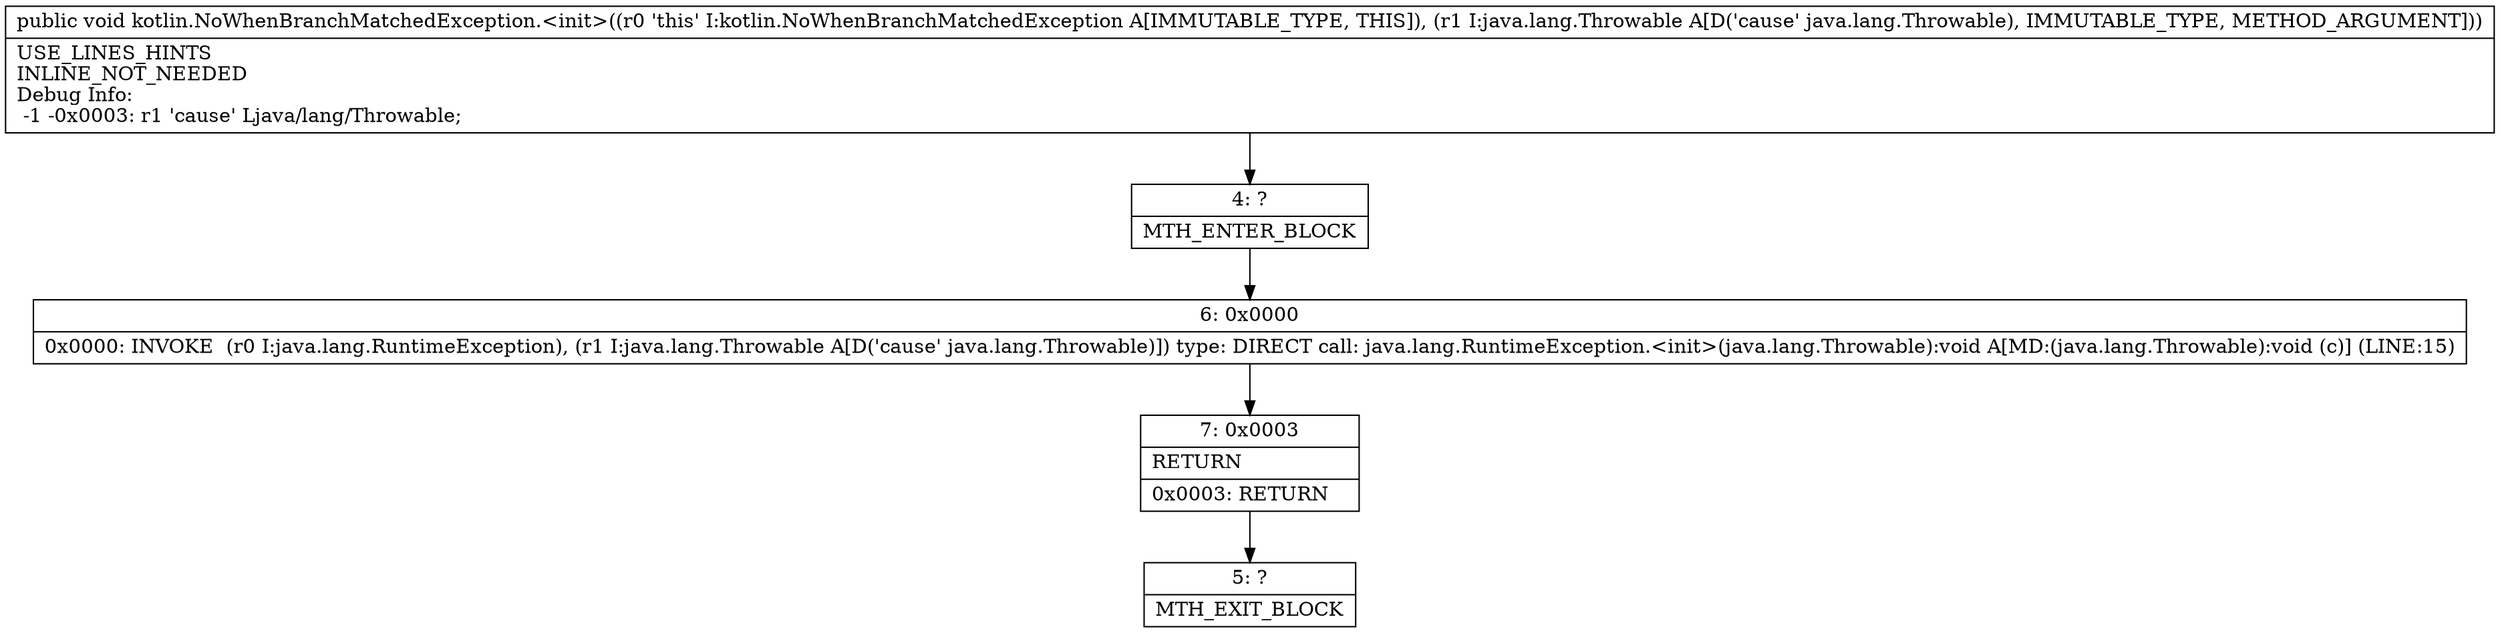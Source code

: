 digraph "CFG forkotlin.NoWhenBranchMatchedException.\<init\>(Ljava\/lang\/Throwable;)V" {
Node_4 [shape=record,label="{4\:\ ?|MTH_ENTER_BLOCK\l}"];
Node_6 [shape=record,label="{6\:\ 0x0000|0x0000: INVOKE  (r0 I:java.lang.RuntimeException), (r1 I:java.lang.Throwable A[D('cause' java.lang.Throwable)]) type: DIRECT call: java.lang.RuntimeException.\<init\>(java.lang.Throwable):void A[MD:(java.lang.Throwable):void (c)] (LINE:15)\l}"];
Node_7 [shape=record,label="{7\:\ 0x0003|RETURN\l|0x0003: RETURN   \l}"];
Node_5 [shape=record,label="{5\:\ ?|MTH_EXIT_BLOCK\l}"];
MethodNode[shape=record,label="{public void kotlin.NoWhenBranchMatchedException.\<init\>((r0 'this' I:kotlin.NoWhenBranchMatchedException A[IMMUTABLE_TYPE, THIS]), (r1 I:java.lang.Throwable A[D('cause' java.lang.Throwable), IMMUTABLE_TYPE, METHOD_ARGUMENT]))  | USE_LINES_HINTS\lINLINE_NOT_NEEDED\lDebug Info:\l  \-1 \-0x0003: r1 'cause' Ljava\/lang\/Throwable;\l}"];
MethodNode -> Node_4;Node_4 -> Node_6;
Node_6 -> Node_7;
Node_7 -> Node_5;
}

